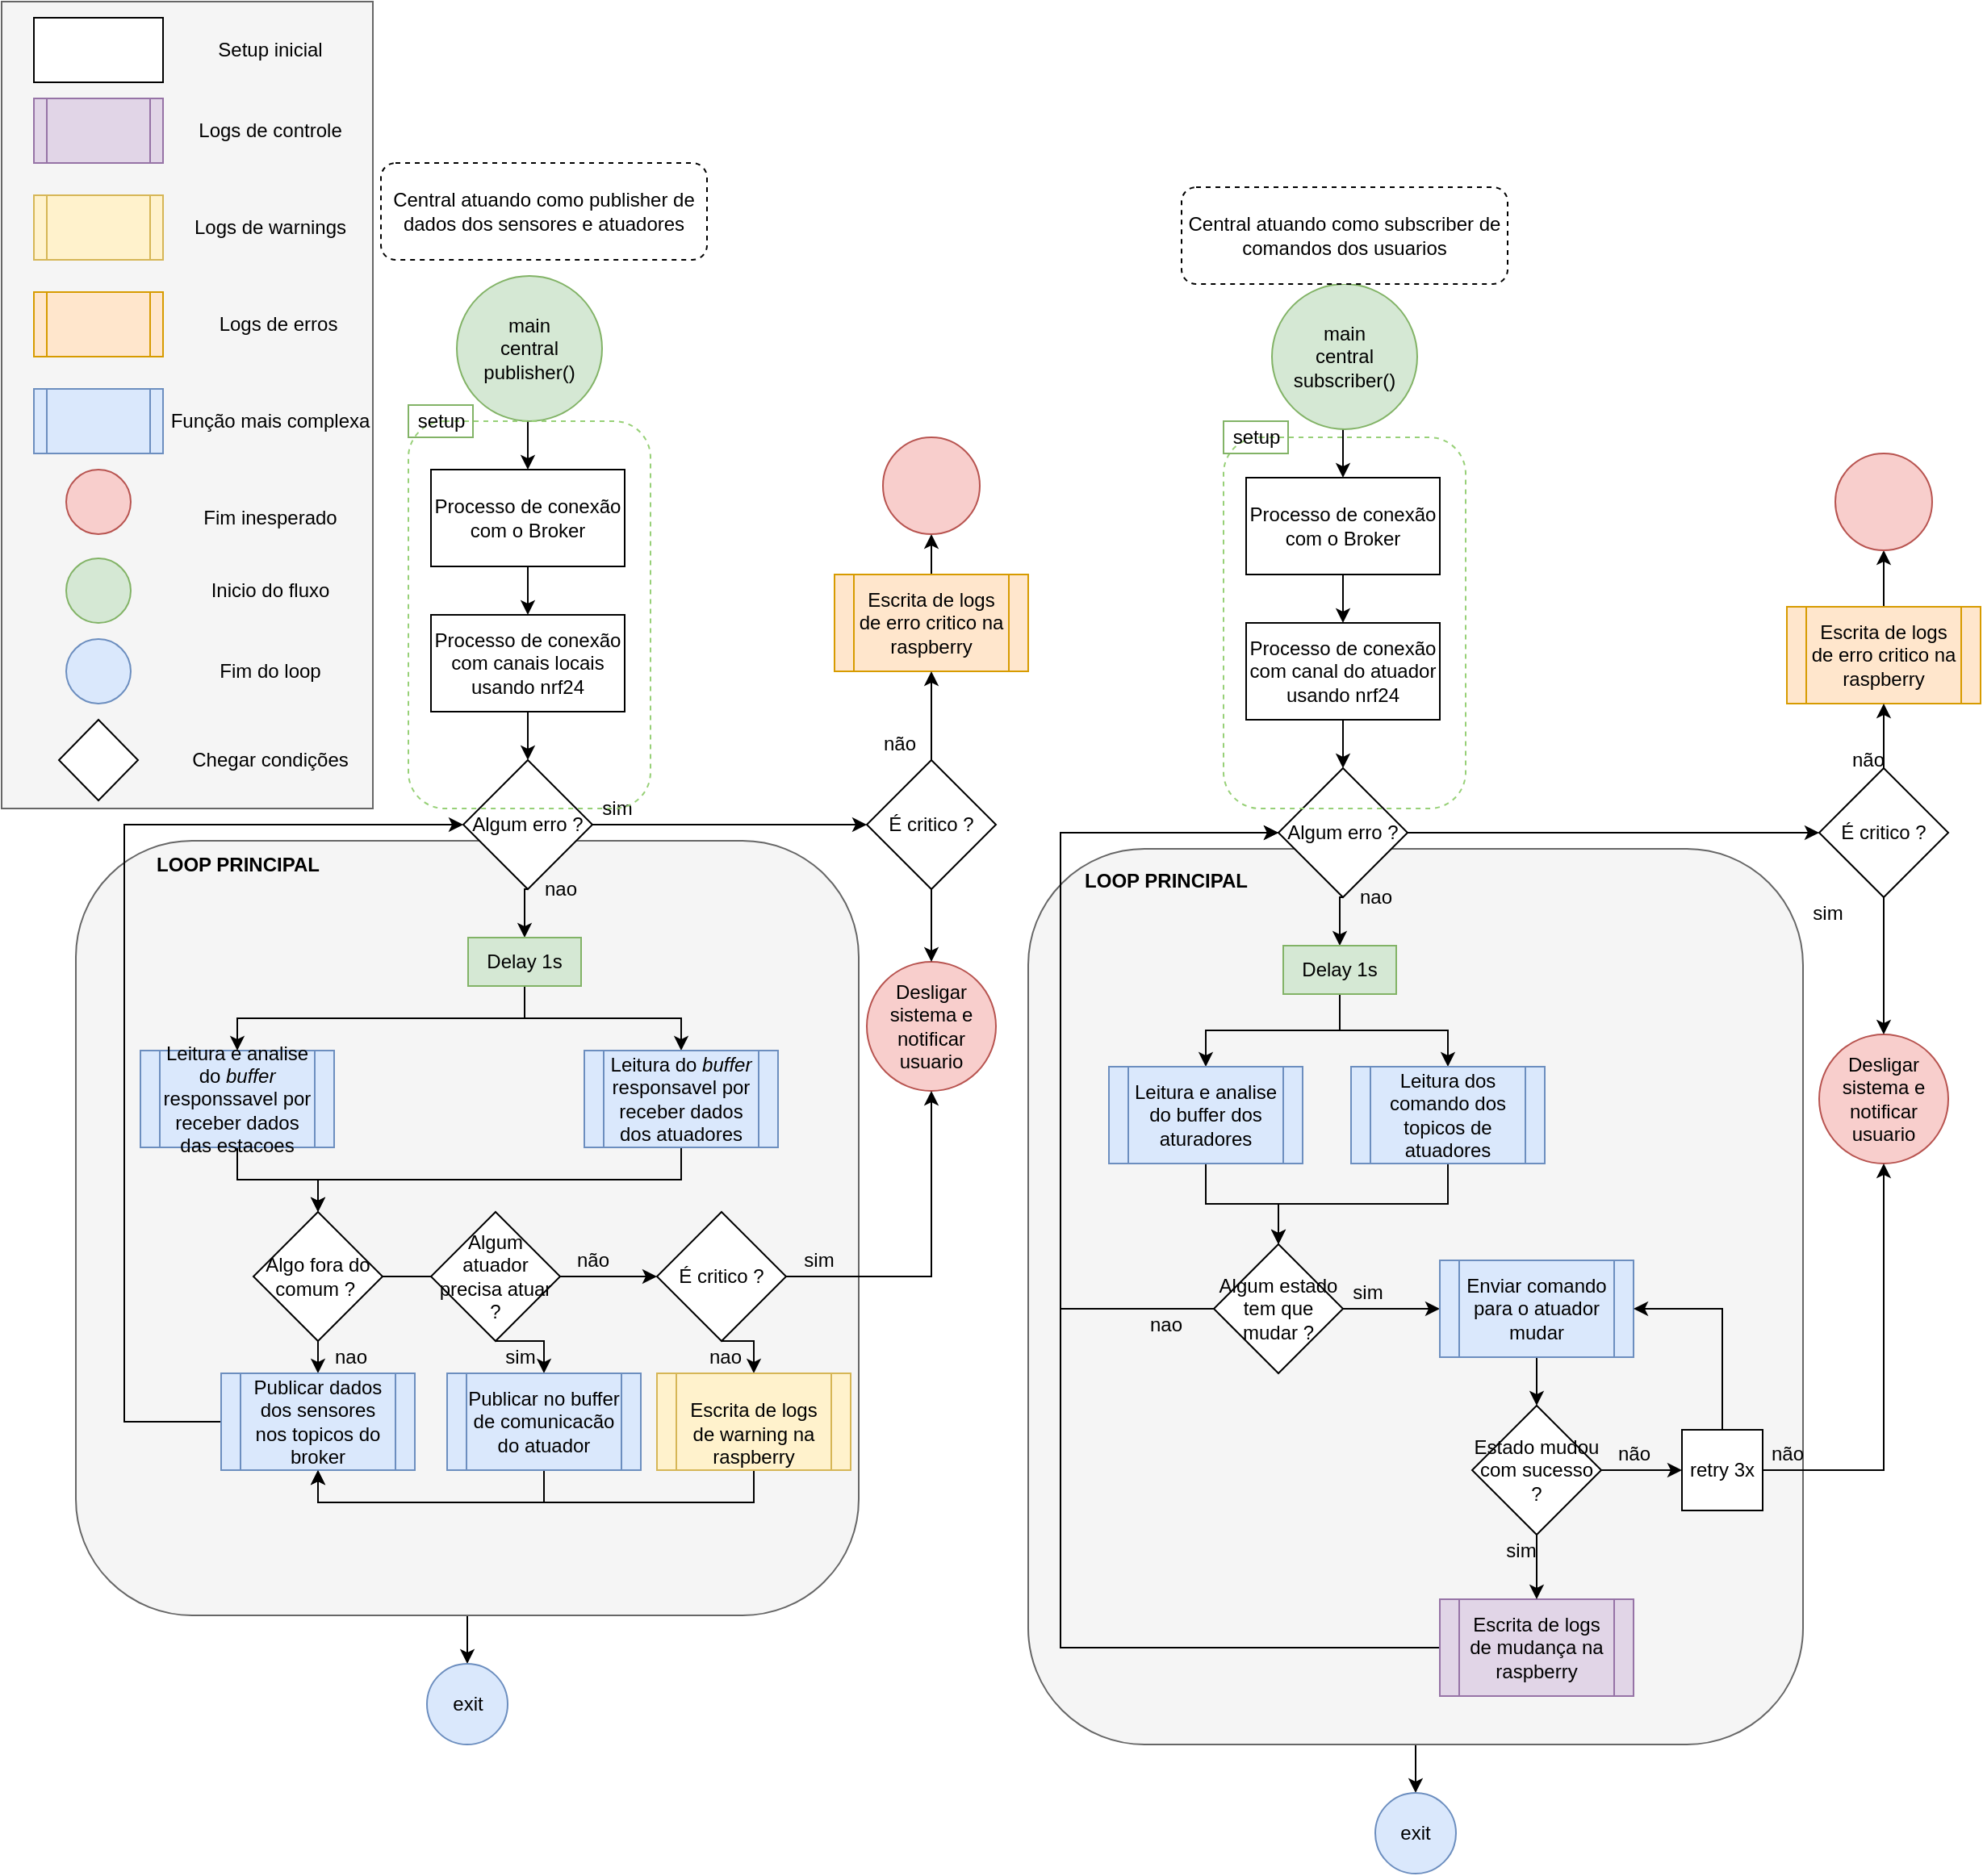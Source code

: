 <mxfile version="14.6.7" type="google"><diagram id="C5RBs43oDa-KdzZeNtuy" name="Page-1"><mxGraphModel dx="2657" dy="1875" grid="1" gridSize="10" guides="1" tooltips="1" connect="1" arrows="1" fold="1" page="1" pageScale="1" pageWidth="827" pageHeight="1169" math="0" shadow="0"><root><mxCell id="WIyWlLk6GJQsqaUBKTNV-0"/><mxCell id="WIyWlLk6GJQsqaUBKTNV-1" parent="WIyWlLk6GJQsqaUBKTNV-0"/><mxCell id="za8T51uHPFL1k2K9IzFw-120" style="edgeStyle=orthogonalEdgeStyle;rounded=0;orthogonalLoop=1;jettySize=auto;html=1;exitX=0.5;exitY=1;exitDx=0;exitDy=0;" parent="WIyWlLk6GJQsqaUBKTNV-1" source="za8T51uHPFL1k2K9IzFw-12" target="za8T51uHPFL1k2K9IzFw-119" edge="1"><mxGeometry relative="1" as="geometry"/></mxCell><mxCell id="za8T51uHPFL1k2K9IzFw-12" value="" style="rounded=1;whiteSpace=wrap;html=1;fillColor=#f5f5f5;strokeColor=#666666;fontColor=#333333;" parent="WIyWlLk6GJQsqaUBKTNV-1" vertex="1"><mxGeometry x="-40" y="470" width="485" height="480" as="geometry"/></mxCell><mxCell id="za8T51uHPFL1k2K9IzFw-2" style="edgeStyle=orthogonalEdgeStyle;rounded=0;orthogonalLoop=1;jettySize=auto;html=1;exitX=0.5;exitY=1;exitDx=0;exitDy=0;entryX=0.5;entryY=0;entryDx=0;entryDy=0;" parent="WIyWlLk6GJQsqaUBKTNV-1" source="za8T51uHPFL1k2K9IzFw-0" target="za8T51uHPFL1k2K9IzFw-1" edge="1"><mxGeometry relative="1" as="geometry"/></mxCell><mxCell id="za8T51uHPFL1k2K9IzFw-0" value="main&lt;br&gt;central&lt;br&gt;publisher()" style="ellipse;whiteSpace=wrap;html=1;aspect=fixed;fillColor=#d5e8d4;strokeColor=#82b366;" parent="WIyWlLk6GJQsqaUBKTNV-1" vertex="1"><mxGeometry x="196" y="120" width="90" height="90" as="geometry"/></mxCell><mxCell id="za8T51uHPFL1k2K9IzFw-4" style="edgeStyle=orthogonalEdgeStyle;rounded=0;orthogonalLoop=1;jettySize=auto;html=1;exitX=0.5;exitY=1;exitDx=0;exitDy=0;entryX=0.5;entryY=0;entryDx=0;entryDy=0;" parent="WIyWlLk6GJQsqaUBKTNV-1" source="za8T51uHPFL1k2K9IzFw-1" target="za8T51uHPFL1k2K9IzFw-3" edge="1"><mxGeometry relative="1" as="geometry"/></mxCell><mxCell id="za8T51uHPFL1k2K9IzFw-1" value="Processo de conexão com o Broker" style="rounded=0;whiteSpace=wrap;html=1;" parent="WIyWlLk6GJQsqaUBKTNV-1" vertex="1"><mxGeometry x="180" y="240" width="120" height="60" as="geometry"/></mxCell><mxCell id="za8T51uHPFL1k2K9IzFw-6" style="edgeStyle=orthogonalEdgeStyle;rounded=0;orthogonalLoop=1;jettySize=auto;html=1;" parent="WIyWlLk6GJQsqaUBKTNV-1" source="za8T51uHPFL1k2K9IzFw-3" target="za8T51uHPFL1k2K9IzFw-5" edge="1"><mxGeometry relative="1" as="geometry"/></mxCell><mxCell id="za8T51uHPFL1k2K9IzFw-3" value="Processo de conexão com canais locais usando nrf24" style="rounded=0;whiteSpace=wrap;html=1;" parent="WIyWlLk6GJQsqaUBKTNV-1" vertex="1"><mxGeometry x="180" y="330" width="120" height="60" as="geometry"/></mxCell><mxCell id="za8T51uHPFL1k2K9IzFw-18" style="edgeStyle=orthogonalEdgeStyle;rounded=0;orthogonalLoop=1;jettySize=auto;html=1;exitX=0.5;exitY=1;exitDx=0;exitDy=0;entryX=0.5;entryY=0;entryDx=0;entryDy=0;" parent="WIyWlLk6GJQsqaUBKTNV-1" source="za8T51uHPFL1k2K9IzFw-5" target="za8T51uHPFL1k2K9IzFw-16" edge="1"><mxGeometry relative="1" as="geometry"/></mxCell><mxCell id="za8T51uHPFL1k2K9IzFw-87" style="edgeStyle=orthogonalEdgeStyle;rounded=0;orthogonalLoop=1;jettySize=auto;html=1;exitX=1;exitY=0.5;exitDx=0;exitDy=0;entryX=0;entryY=0.5;entryDx=0;entryDy=0;" parent="WIyWlLk6GJQsqaUBKTNV-1" source="za8T51uHPFL1k2K9IzFw-5" target="za8T51uHPFL1k2K9IzFw-85" edge="1"><mxGeometry relative="1" as="geometry"/></mxCell><mxCell id="za8T51uHPFL1k2K9IzFw-5" value="Algum erro ?" style="rhombus;whiteSpace=wrap;html=1;" parent="WIyWlLk6GJQsqaUBKTNV-1" vertex="1"><mxGeometry x="200" y="420" width="80" height="80" as="geometry"/></mxCell><mxCell id="l47AngkRKj8UQlW_K8pW-7" style="edgeStyle=orthogonalEdgeStyle;rounded=0;orthogonalLoop=1;jettySize=auto;html=1;exitX=0.5;exitY=0;exitDx=0;exitDy=0;entryX=0.5;entryY=1;entryDx=0;entryDy=0;" edge="1" parent="WIyWlLk6GJQsqaUBKTNV-1" source="za8T51uHPFL1k2K9IzFw-9" target="za8T51uHPFL1k2K9IzFw-191"><mxGeometry relative="1" as="geometry"/></mxCell><mxCell id="za8T51uHPFL1k2K9IzFw-9" value="Escrita de logs de erro critico na raspberry" style="shape=process;whiteSpace=wrap;html=1;backgroundOutline=1;fillColor=#ffe6cc;strokeColor=#d79b00;" parent="WIyWlLk6GJQsqaUBKTNV-1" vertex="1"><mxGeometry x="430" y="305" width="120" height="60" as="geometry"/></mxCell><mxCell id="za8T51uHPFL1k2K9IzFw-11" value="sim" style="text;html=1;align=center;verticalAlign=middle;resizable=0;points=[];autosize=1;strokeColor=none;" parent="WIyWlLk6GJQsqaUBKTNV-1" vertex="1"><mxGeometry x="280" y="440" width="30" height="20" as="geometry"/></mxCell><mxCell id="za8T51uHPFL1k2K9IzFw-13" value="&lt;b&gt;LOOP PRINCIPAL&lt;/b&gt;" style="text;html=1;align=center;verticalAlign=middle;resizable=0;points=[];autosize=1;strokeColor=none;" parent="WIyWlLk6GJQsqaUBKTNV-1" vertex="1"><mxGeometry y="475" width="120" height="20" as="geometry"/></mxCell><mxCell id="za8T51uHPFL1k2K9IzFw-21" style="edgeStyle=orthogonalEdgeStyle;rounded=0;orthogonalLoop=1;jettySize=auto;html=1;exitX=0.5;exitY=1;exitDx=0;exitDy=0;entryX=0.5;entryY=0;entryDx=0;entryDy=0;" parent="WIyWlLk6GJQsqaUBKTNV-1" source="za8T51uHPFL1k2K9IzFw-16" target="za8T51uHPFL1k2K9IzFw-20" edge="1"><mxGeometry relative="1" as="geometry"/></mxCell><mxCell id="za8T51uHPFL1k2K9IzFw-23" style="edgeStyle=orthogonalEdgeStyle;rounded=0;orthogonalLoop=1;jettySize=auto;html=1;exitX=0.5;exitY=1;exitDx=0;exitDy=0;entryX=0.5;entryY=0;entryDx=0;entryDy=0;" parent="WIyWlLk6GJQsqaUBKTNV-1" source="za8T51uHPFL1k2K9IzFw-16" target="za8T51uHPFL1k2K9IzFw-22" edge="1"><mxGeometry relative="1" as="geometry"/></mxCell><mxCell id="za8T51uHPFL1k2K9IzFw-16" value="Delay 1s" style="rounded=0;whiteSpace=wrap;html=1;fillColor=#d5e8d4;strokeColor=#82b366;" parent="WIyWlLk6GJQsqaUBKTNV-1" vertex="1"><mxGeometry x="203" y="530" width="70" height="30" as="geometry"/></mxCell><mxCell id="za8T51uHPFL1k2K9IzFw-19" value="nao" style="text;html=1;align=center;verticalAlign=middle;resizable=0;points=[];autosize=1;strokeColor=none;" parent="WIyWlLk6GJQsqaUBKTNV-1" vertex="1"><mxGeometry x="240" y="490" width="40" height="20" as="geometry"/></mxCell><mxCell id="za8T51uHPFL1k2K9IzFw-26" style="edgeStyle=orthogonalEdgeStyle;rounded=0;orthogonalLoop=1;jettySize=auto;html=1;exitX=0.5;exitY=1;exitDx=0;exitDy=0;entryX=0.5;entryY=0;entryDx=0;entryDy=0;" parent="WIyWlLk6GJQsqaUBKTNV-1" source="za8T51uHPFL1k2K9IzFw-20" target="za8T51uHPFL1k2K9IzFw-24" edge="1"><mxGeometry relative="1" as="geometry"/></mxCell><mxCell id="za8T51uHPFL1k2K9IzFw-20" value="Leitura e analise do &lt;i&gt;buffer &lt;/i&gt;responssavel por receber dados das estacoes" style="shape=process;whiteSpace=wrap;html=1;backgroundOutline=1;fillColor=#dae8fc;strokeColor=#6c8ebf;" parent="WIyWlLk6GJQsqaUBKTNV-1" vertex="1"><mxGeometry y="600" width="120" height="60" as="geometry"/></mxCell><mxCell id="za8T51uHPFL1k2K9IzFw-27" style="edgeStyle=orthogonalEdgeStyle;rounded=0;orthogonalLoop=1;jettySize=auto;html=1;exitX=0.5;exitY=1;exitDx=0;exitDy=0;entryX=0.5;entryY=0;entryDx=0;entryDy=0;" parent="WIyWlLk6GJQsqaUBKTNV-1" source="za8T51uHPFL1k2K9IzFw-22" target="za8T51uHPFL1k2K9IzFw-24" edge="1"><mxGeometry relative="1" as="geometry"/></mxCell><mxCell id="za8T51uHPFL1k2K9IzFw-22" value="Leitura do &lt;i&gt;buffer &lt;/i&gt;responsavel por receber dados dos atuadores" style="shape=process;whiteSpace=wrap;html=1;backgroundOutline=1;fillColor=#dae8fc;strokeColor=#6c8ebf;" parent="WIyWlLk6GJQsqaUBKTNV-1" vertex="1"><mxGeometry x="275" y="600" width="120" height="60" as="geometry"/></mxCell><mxCell id="za8T51uHPFL1k2K9IzFw-30" style="edgeStyle=orthogonalEdgeStyle;rounded=0;orthogonalLoop=1;jettySize=auto;html=1;exitX=1;exitY=0.5;exitDx=0;exitDy=0;entryX=0;entryY=0.5;entryDx=0;entryDy=0;startArrow=none;" parent="WIyWlLk6GJQsqaUBKTNV-1" source="za8T51uHPFL1k2K9IzFw-181" target="za8T51uHPFL1k2K9IzFw-29" edge="1"><mxGeometry relative="1" as="geometry"/></mxCell><mxCell id="za8T51uHPFL1k2K9IzFw-38" style="edgeStyle=orthogonalEdgeStyle;rounded=0;orthogonalLoop=1;jettySize=auto;html=1;exitX=0.5;exitY=1;exitDx=0;exitDy=0;entryX=0.5;entryY=0;entryDx=0;entryDy=0;" parent="WIyWlLk6GJQsqaUBKTNV-1" source="za8T51uHPFL1k2K9IzFw-24" target="za8T51uHPFL1k2K9IzFw-37" edge="1"><mxGeometry relative="1" as="geometry"/></mxCell><mxCell id="za8T51uHPFL1k2K9IzFw-24" value="Algo fora do comum ?&amp;nbsp;" style="rhombus;whiteSpace=wrap;html=1;" parent="WIyWlLk6GJQsqaUBKTNV-1" vertex="1"><mxGeometry x="70" y="700" width="80" height="80" as="geometry"/></mxCell><mxCell id="za8T51uHPFL1k2K9IzFw-28" value="Desligar sistema e notificar usuario" style="ellipse;whiteSpace=wrap;html=1;aspect=fixed;fillColor=#f8cecc;strokeColor=#b85450;" parent="WIyWlLk6GJQsqaUBKTNV-1" vertex="1"><mxGeometry x="450" y="545" width="80" height="80" as="geometry"/></mxCell><mxCell id="za8T51uHPFL1k2K9IzFw-31" style="edgeStyle=orthogonalEdgeStyle;rounded=0;orthogonalLoop=1;jettySize=auto;html=1;exitX=1;exitY=0.5;exitDx=0;exitDy=0;entryX=0.5;entryY=1;entryDx=0;entryDy=0;" parent="WIyWlLk6GJQsqaUBKTNV-1" source="za8T51uHPFL1k2K9IzFw-29" target="za8T51uHPFL1k2K9IzFw-28" edge="1"><mxGeometry relative="1" as="geometry"/></mxCell><mxCell id="za8T51uHPFL1k2K9IzFw-35" style="edgeStyle=orthogonalEdgeStyle;rounded=0;orthogonalLoop=1;jettySize=auto;html=1;exitX=0.5;exitY=1;exitDx=0;exitDy=0;entryX=0.5;entryY=0;entryDx=0;entryDy=0;" parent="WIyWlLk6GJQsqaUBKTNV-1" source="za8T51uHPFL1k2K9IzFw-29" target="za8T51uHPFL1k2K9IzFw-34" edge="1"><mxGeometry relative="1" as="geometry"/></mxCell><mxCell id="za8T51uHPFL1k2K9IzFw-29" value="É critico ?" style="rhombus;whiteSpace=wrap;html=1;" parent="WIyWlLk6GJQsqaUBKTNV-1" vertex="1"><mxGeometry x="320" y="700" width="80" height="80" as="geometry"/></mxCell><mxCell id="za8T51uHPFL1k2K9IzFw-32" value="não" style="text;html=1;align=center;verticalAlign=middle;resizable=0;points=[];autosize=1;strokeColor=none;" parent="WIyWlLk6GJQsqaUBKTNV-1" vertex="1"><mxGeometry x="260" y="720" width="40" height="20" as="geometry"/></mxCell><mxCell id="za8T51uHPFL1k2K9IzFw-33" value="sim" style="text;html=1;align=center;verticalAlign=middle;resizable=0;points=[];autosize=1;strokeColor=none;" parent="WIyWlLk6GJQsqaUBKTNV-1" vertex="1"><mxGeometry x="405" y="720" width="30" height="20" as="geometry"/></mxCell><mxCell id="za8T51uHPFL1k2K9IzFw-189" style="edgeStyle=orthogonalEdgeStyle;rounded=0;orthogonalLoop=1;jettySize=auto;html=1;exitX=0.5;exitY=1;exitDx=0;exitDy=0;entryX=0.5;entryY=1;entryDx=0;entryDy=0;" parent="WIyWlLk6GJQsqaUBKTNV-1" source="za8T51uHPFL1k2K9IzFw-34" target="za8T51uHPFL1k2K9IzFw-37" edge="1"><mxGeometry relative="1" as="geometry"/></mxCell><mxCell id="za8T51uHPFL1k2K9IzFw-34" value="&lt;br&gt;Escrita de logs de warning na raspberry" style="shape=process;whiteSpace=wrap;html=1;backgroundOutline=1;fillColor=#fff2cc;strokeColor=#d6b656;" parent="WIyWlLk6GJQsqaUBKTNV-1" vertex="1"><mxGeometry x="320" y="800" width="120" height="60" as="geometry"/></mxCell><mxCell id="za8T51uHPFL1k2K9IzFw-36" value="nao" style="text;html=1;align=center;verticalAlign=middle;resizable=0;points=[];autosize=1;strokeColor=none;" parent="WIyWlLk6GJQsqaUBKTNV-1" vertex="1"><mxGeometry x="342" y="780" width="40" height="20" as="geometry"/></mxCell><mxCell id="za8T51uHPFL1k2K9IzFw-43" style="edgeStyle=orthogonalEdgeStyle;rounded=0;orthogonalLoop=1;jettySize=auto;html=1;exitX=0;exitY=0.5;exitDx=0;exitDy=0;entryX=0;entryY=0.5;entryDx=0;entryDy=0;" parent="WIyWlLk6GJQsqaUBKTNV-1" source="za8T51uHPFL1k2K9IzFw-37" target="za8T51uHPFL1k2K9IzFw-5" edge="1"><mxGeometry relative="1" as="geometry"><Array as="points"><mxPoint x="-10" y="830"/><mxPoint x="-10" y="460"/></Array></mxGeometry></mxCell><mxCell id="za8T51uHPFL1k2K9IzFw-37" value="Publicar dados dos sensores nos topicos do broker" style="shape=process;whiteSpace=wrap;html=1;backgroundOutline=1;fillColor=#dae8fc;strokeColor=#6c8ebf;" parent="WIyWlLk6GJQsqaUBKTNV-1" vertex="1"><mxGeometry x="50" y="800" width="120" height="60" as="geometry"/></mxCell><mxCell id="za8T51uHPFL1k2K9IzFw-41" value="nao" style="text;html=1;align=center;verticalAlign=middle;resizable=0;points=[];autosize=1;strokeColor=none;" parent="WIyWlLk6GJQsqaUBKTNV-1" vertex="1"><mxGeometry x="110" y="780" width="40" height="20" as="geometry"/></mxCell><mxCell id="za8T51uHPFL1k2K9IzFw-45" value="Central atuando como publisher de dados dos sensores e atuadores" style="rounded=1;whiteSpace=wrap;html=1;dashed=1;" parent="WIyWlLk6GJQsqaUBKTNV-1" vertex="1"><mxGeometry x="149" y="50" width="202" height="60" as="geometry"/></mxCell><mxCell id="za8T51uHPFL1k2K9IzFw-118" style="edgeStyle=orthogonalEdgeStyle;rounded=0;orthogonalLoop=1;jettySize=auto;html=1;exitX=0.5;exitY=1;exitDx=0;exitDy=0;entryX=0.5;entryY=0;entryDx=0;entryDy=0;" parent="WIyWlLk6GJQsqaUBKTNV-1" source="za8T51uHPFL1k2K9IzFw-46" target="za8T51uHPFL1k2K9IzFw-117" edge="1"><mxGeometry relative="1" as="geometry"/></mxCell><mxCell id="za8T51uHPFL1k2K9IzFw-46" value="" style="rounded=1;whiteSpace=wrap;html=1;fillColor=#f5f5f5;strokeColor=#666666;fontColor=#333333;" parent="WIyWlLk6GJQsqaUBKTNV-1" vertex="1"><mxGeometry x="550" y="475" width="480" height="555" as="geometry"/></mxCell><mxCell id="za8T51uHPFL1k2K9IzFw-47" style="edgeStyle=orthogonalEdgeStyle;rounded=0;orthogonalLoop=1;jettySize=auto;html=1;exitX=0.5;exitY=1;exitDx=0;exitDy=0;entryX=0.5;entryY=0;entryDx=0;entryDy=0;" parent="WIyWlLk6GJQsqaUBKTNV-1" source="za8T51uHPFL1k2K9IzFw-48" target="za8T51uHPFL1k2K9IzFw-50" edge="1"><mxGeometry relative="1" as="geometry"/></mxCell><mxCell id="za8T51uHPFL1k2K9IzFw-48" value="main&lt;br&gt;central&lt;br&gt;subscriber()" style="ellipse;whiteSpace=wrap;html=1;aspect=fixed;fillColor=#d5e8d4;strokeColor=#82b366;" parent="WIyWlLk6GJQsqaUBKTNV-1" vertex="1"><mxGeometry x="701" y="125" width="90" height="90" as="geometry"/></mxCell><mxCell id="za8T51uHPFL1k2K9IzFw-49" style="edgeStyle=orthogonalEdgeStyle;rounded=0;orthogonalLoop=1;jettySize=auto;html=1;exitX=0.5;exitY=1;exitDx=0;exitDy=0;entryX=0.5;entryY=0;entryDx=0;entryDy=0;" parent="WIyWlLk6GJQsqaUBKTNV-1" source="za8T51uHPFL1k2K9IzFw-50" target="za8T51uHPFL1k2K9IzFw-52" edge="1"><mxGeometry relative="1" as="geometry"/></mxCell><mxCell id="za8T51uHPFL1k2K9IzFw-50" value="Processo de conexão com o Broker" style="rounded=0;whiteSpace=wrap;html=1;" parent="WIyWlLk6GJQsqaUBKTNV-1" vertex="1"><mxGeometry x="685" y="245" width="120" height="60" as="geometry"/></mxCell><mxCell id="za8T51uHPFL1k2K9IzFw-51" style="edgeStyle=orthogonalEdgeStyle;rounded=0;orthogonalLoop=1;jettySize=auto;html=1;" parent="WIyWlLk6GJQsqaUBKTNV-1" source="za8T51uHPFL1k2K9IzFw-52" target="za8T51uHPFL1k2K9IzFw-55" edge="1"><mxGeometry relative="1" as="geometry"/></mxCell><mxCell id="za8T51uHPFL1k2K9IzFw-52" value="Processo de conexão com canal do atuador usando nrf24" style="rounded=0;whiteSpace=wrap;html=1;" parent="WIyWlLk6GJQsqaUBKTNV-1" vertex="1"><mxGeometry x="685" y="335" width="120" height="60" as="geometry"/></mxCell><mxCell id="za8T51uHPFL1k2K9IzFw-54" style="edgeStyle=orthogonalEdgeStyle;rounded=0;orthogonalLoop=1;jettySize=auto;html=1;exitX=0.5;exitY=1;exitDx=0;exitDy=0;entryX=0.5;entryY=0;entryDx=0;entryDy=0;" parent="WIyWlLk6GJQsqaUBKTNV-1" source="za8T51uHPFL1k2K9IzFw-55" target="za8T51uHPFL1k2K9IzFw-61" edge="1"><mxGeometry relative="1" as="geometry"/></mxCell><mxCell id="za8T51uHPFL1k2K9IzFw-110" style="edgeStyle=orthogonalEdgeStyle;rounded=0;orthogonalLoop=1;jettySize=auto;html=1;exitX=1;exitY=0.5;exitDx=0;exitDy=0;entryX=0;entryY=0.5;entryDx=0;entryDy=0;" parent="WIyWlLk6GJQsqaUBKTNV-1" source="za8T51uHPFL1k2K9IzFw-55" target="za8T51uHPFL1k2K9IzFw-108" edge="1"><mxGeometry relative="1" as="geometry"/></mxCell><mxCell id="za8T51uHPFL1k2K9IzFw-55" value="Algum erro ?" style="rhombus;whiteSpace=wrap;html=1;" parent="WIyWlLk6GJQsqaUBKTNV-1" vertex="1"><mxGeometry x="705" y="425" width="80" height="80" as="geometry"/></mxCell><mxCell id="l47AngkRKj8UQlW_K8pW-8" style="edgeStyle=orthogonalEdgeStyle;rounded=0;orthogonalLoop=1;jettySize=auto;html=1;exitX=0.5;exitY=0;exitDx=0;exitDy=0;entryX=0.5;entryY=1;entryDx=0;entryDy=0;" edge="1" parent="WIyWlLk6GJQsqaUBKTNV-1" source="za8T51uHPFL1k2K9IzFw-56" target="za8T51uHPFL1k2K9IzFw-193"><mxGeometry relative="1" as="geometry"/></mxCell><mxCell id="za8T51uHPFL1k2K9IzFw-56" value="Escrita de logs de erro critico na raspberry" style="shape=process;whiteSpace=wrap;html=1;backgroundOutline=1;fillColor=#ffe6cc;strokeColor=#d79b00;" parent="WIyWlLk6GJQsqaUBKTNV-1" vertex="1"><mxGeometry x="1020" y="325" width="120" height="60" as="geometry"/></mxCell><mxCell id="za8T51uHPFL1k2K9IzFw-57" value="sim" style="text;html=1;align=center;verticalAlign=middle;resizable=0;points=[];autosize=1;strokeColor=none;" parent="WIyWlLk6GJQsqaUBKTNV-1" vertex="1"><mxGeometry x="1030" y="505" width="30" height="20" as="geometry"/></mxCell><mxCell id="za8T51uHPFL1k2K9IzFw-58" value="&lt;b&gt;LOOP PRINCIPAL&lt;/b&gt;" style="text;html=1;align=center;verticalAlign=middle;resizable=0;points=[];autosize=1;strokeColor=none;" parent="WIyWlLk6GJQsqaUBKTNV-1" vertex="1"><mxGeometry x="575" y="485" width="120" height="20" as="geometry"/></mxCell><mxCell id="za8T51uHPFL1k2K9IzFw-59" style="edgeStyle=orthogonalEdgeStyle;rounded=0;orthogonalLoop=1;jettySize=auto;html=1;exitX=0.5;exitY=1;exitDx=0;exitDy=0;entryX=0.5;entryY=0;entryDx=0;entryDy=0;" parent="WIyWlLk6GJQsqaUBKTNV-1" source="za8T51uHPFL1k2K9IzFw-61" target="za8T51uHPFL1k2K9IzFw-64" edge="1"><mxGeometry relative="1" as="geometry"/></mxCell><mxCell id="za8T51uHPFL1k2K9IzFw-92" style="edgeStyle=orthogonalEdgeStyle;rounded=0;orthogonalLoop=1;jettySize=auto;html=1;exitX=0.5;exitY=1;exitDx=0;exitDy=0;entryX=0.5;entryY=0;entryDx=0;entryDy=0;" parent="WIyWlLk6GJQsqaUBKTNV-1" source="za8T51uHPFL1k2K9IzFw-61" target="za8T51uHPFL1k2K9IzFw-83" edge="1"><mxGeometry relative="1" as="geometry"/></mxCell><mxCell id="za8T51uHPFL1k2K9IzFw-61" value="Delay 1s" style="rounded=0;whiteSpace=wrap;html=1;fillColor=#d5e8d4;strokeColor=#82b366;" parent="WIyWlLk6GJQsqaUBKTNV-1" vertex="1"><mxGeometry x="708" y="535" width="70" height="30" as="geometry"/></mxCell><mxCell id="za8T51uHPFL1k2K9IzFw-62" value="nao" style="text;html=1;align=center;verticalAlign=middle;resizable=0;points=[];autosize=1;strokeColor=none;" parent="WIyWlLk6GJQsqaUBKTNV-1" vertex="1"><mxGeometry x="745" y="495" width="40" height="20" as="geometry"/></mxCell><mxCell id="za8T51uHPFL1k2K9IzFw-63" style="edgeStyle=orthogonalEdgeStyle;rounded=0;orthogonalLoop=1;jettySize=auto;html=1;exitX=0.5;exitY=1;exitDx=0;exitDy=0;entryX=0.5;entryY=0;entryDx=0;entryDy=0;" parent="WIyWlLk6GJQsqaUBKTNV-1" source="za8T51uHPFL1k2K9IzFw-64" target="za8T51uHPFL1k2K9IzFw-69" edge="1"><mxGeometry relative="1" as="geometry"/></mxCell><mxCell id="za8T51uHPFL1k2K9IzFw-64" value="Leitura dos comando dos topicos de atuadores" style="shape=process;whiteSpace=wrap;html=1;backgroundOutline=1;fillColor=#dae8fc;strokeColor=#6c8ebf;" parent="WIyWlLk6GJQsqaUBKTNV-1" vertex="1"><mxGeometry x="750" y="610" width="120" height="60" as="geometry"/></mxCell><mxCell id="za8T51uHPFL1k2K9IzFw-91" style="edgeStyle=orthogonalEdgeStyle;rounded=0;orthogonalLoop=1;jettySize=auto;html=1;exitX=0;exitY=0.5;exitDx=0;exitDy=0;entryX=0;entryY=0.5;entryDx=0;entryDy=0;" parent="WIyWlLk6GJQsqaUBKTNV-1" source="za8T51uHPFL1k2K9IzFw-69" target="za8T51uHPFL1k2K9IzFw-55" edge="1"><mxGeometry relative="1" as="geometry"><Array as="points"><mxPoint x="570" y="760"/><mxPoint x="570" y="465"/></Array></mxGeometry></mxCell><mxCell id="za8T51uHPFL1k2K9IzFw-94" style="edgeStyle=orthogonalEdgeStyle;rounded=0;orthogonalLoop=1;jettySize=auto;html=1;exitX=1;exitY=0.5;exitDx=0;exitDy=0;entryX=0;entryY=0.5;entryDx=0;entryDy=0;" parent="WIyWlLk6GJQsqaUBKTNV-1" source="za8T51uHPFL1k2K9IzFw-69" target="za8T51uHPFL1k2K9IzFw-93" edge="1"><mxGeometry relative="1" as="geometry"/></mxCell><mxCell id="za8T51uHPFL1k2K9IzFw-69" value="Algum estado tem que mudar ?" style="rhombus;whiteSpace=wrap;html=1;" parent="WIyWlLk6GJQsqaUBKTNV-1" vertex="1"><mxGeometry x="665" y="720" width="80" height="80" as="geometry"/></mxCell><mxCell id="za8T51uHPFL1k2K9IzFw-70" value="Desligar sistema e notificar usuario" style="ellipse;whiteSpace=wrap;html=1;aspect=fixed;fillColor=#f8cecc;strokeColor=#b85450;" parent="WIyWlLk6GJQsqaUBKTNV-1" vertex="1"><mxGeometry x="1040" y="590" width="80" height="80" as="geometry"/></mxCell><mxCell id="za8T51uHPFL1k2K9IzFw-74" value="sim" style="text;html=1;align=center;verticalAlign=middle;resizable=0;points=[];autosize=1;strokeColor=none;" parent="WIyWlLk6GJQsqaUBKTNV-1" vertex="1"><mxGeometry x="745" y="740" width="30" height="20" as="geometry"/></mxCell><mxCell id="za8T51uHPFL1k2K9IzFw-99" style="edgeStyle=orthogonalEdgeStyle;rounded=0;orthogonalLoop=1;jettySize=auto;html=1;exitX=0;exitY=0.5;exitDx=0;exitDy=0;entryX=0;entryY=0.5;entryDx=0;entryDy=0;" parent="WIyWlLk6GJQsqaUBKTNV-1" source="za8T51uHPFL1k2K9IzFw-77" target="za8T51uHPFL1k2K9IzFw-55" edge="1"><mxGeometry relative="1" as="geometry"><Array as="points"><mxPoint x="570" y="970"/><mxPoint x="570" y="465"/></Array></mxGeometry></mxCell><mxCell id="za8T51uHPFL1k2K9IzFw-77" value="Escrita de logs de mudança na raspberry" style="shape=process;whiteSpace=wrap;html=1;backgroundOutline=1;fillColor=#e1d5e7;strokeColor=#9673a6;" parent="WIyWlLk6GJQsqaUBKTNV-1" vertex="1"><mxGeometry x="805" y="940" width="120" height="60" as="geometry"/></mxCell><mxCell id="za8T51uHPFL1k2K9IzFw-81" value="nao" style="text;html=1;align=center;verticalAlign=middle;resizable=0;points=[];autosize=1;strokeColor=none;" parent="WIyWlLk6GJQsqaUBKTNV-1" vertex="1"><mxGeometry x="615" y="760" width="40" height="20" as="geometry"/></mxCell><mxCell id="za8T51uHPFL1k2K9IzFw-82" value="Central atuando como subscriber de comandos dos usuarios" style="rounded=1;whiteSpace=wrap;html=1;dashed=1;" parent="WIyWlLk6GJQsqaUBKTNV-1" vertex="1"><mxGeometry x="645" y="65" width="202" height="60" as="geometry"/></mxCell><mxCell id="za8T51uHPFL1k2K9IzFw-84" style="edgeStyle=orthogonalEdgeStyle;rounded=0;orthogonalLoop=1;jettySize=auto;html=1;exitX=0.5;exitY=1;exitDx=0;exitDy=0;entryX=0.5;entryY=0;entryDx=0;entryDy=0;" parent="WIyWlLk6GJQsqaUBKTNV-1" source="za8T51uHPFL1k2K9IzFw-83" target="za8T51uHPFL1k2K9IzFw-69" edge="1"><mxGeometry relative="1" as="geometry"/></mxCell><mxCell id="za8T51uHPFL1k2K9IzFw-83" value="&lt;span&gt;Leitura e analise do buffer dos aturadores&lt;/span&gt;" style="shape=process;whiteSpace=wrap;html=1;backgroundOutline=1;fillColor=#dae8fc;strokeColor=#6c8ebf;" parent="WIyWlLk6GJQsqaUBKTNV-1" vertex="1"><mxGeometry x="600" y="610" width="120" height="60" as="geometry"/></mxCell><mxCell id="za8T51uHPFL1k2K9IzFw-88" style="edgeStyle=orthogonalEdgeStyle;rounded=0;orthogonalLoop=1;jettySize=auto;html=1;exitX=0.5;exitY=1;exitDx=0;exitDy=0;entryX=0.5;entryY=0;entryDx=0;entryDy=0;" parent="WIyWlLk6GJQsqaUBKTNV-1" source="za8T51uHPFL1k2K9IzFw-85" target="za8T51uHPFL1k2K9IzFw-28" edge="1"><mxGeometry relative="1" as="geometry"/></mxCell><mxCell id="za8T51uHPFL1k2K9IzFw-89" style="edgeStyle=orthogonalEdgeStyle;rounded=0;orthogonalLoop=1;jettySize=auto;html=1;exitX=0.5;exitY=0;exitDx=0;exitDy=0;entryX=0.5;entryY=1;entryDx=0;entryDy=0;" parent="WIyWlLk6GJQsqaUBKTNV-1" source="za8T51uHPFL1k2K9IzFw-85" target="za8T51uHPFL1k2K9IzFw-9" edge="1"><mxGeometry relative="1" as="geometry"/></mxCell><mxCell id="za8T51uHPFL1k2K9IzFw-85" value="É critico ?" style="rhombus;whiteSpace=wrap;html=1;" parent="WIyWlLk6GJQsqaUBKTNV-1" vertex="1"><mxGeometry x="450" y="420" width="80" height="80" as="geometry"/></mxCell><mxCell id="za8T51uHPFL1k2K9IzFw-90" value="não" style="text;html=1;align=center;verticalAlign=middle;resizable=0;points=[];autosize=1;strokeColor=none;" parent="WIyWlLk6GJQsqaUBKTNV-1" vertex="1"><mxGeometry x="450" y="400" width="40" height="20" as="geometry"/></mxCell><mxCell id="za8T51uHPFL1k2K9IzFw-97" style="edgeStyle=orthogonalEdgeStyle;rounded=0;orthogonalLoop=1;jettySize=auto;html=1;exitX=0.5;exitY=1;exitDx=0;exitDy=0;entryX=0.5;entryY=0;entryDx=0;entryDy=0;" parent="WIyWlLk6GJQsqaUBKTNV-1" source="za8T51uHPFL1k2K9IzFw-93" target="za8T51uHPFL1k2K9IzFw-95" edge="1"><mxGeometry relative="1" as="geometry"/></mxCell><mxCell id="za8T51uHPFL1k2K9IzFw-93" value="&lt;span&gt;Enviar comando para o atuador mudar&lt;/span&gt;" style="shape=process;whiteSpace=wrap;html=1;backgroundOutline=1;fillColor=#dae8fc;strokeColor=#6c8ebf;" parent="WIyWlLk6GJQsqaUBKTNV-1" vertex="1"><mxGeometry x="805" y="730" width="120" height="60" as="geometry"/></mxCell><mxCell id="za8T51uHPFL1k2K9IzFw-96" style="edgeStyle=orthogonalEdgeStyle;rounded=0;orthogonalLoop=1;jettySize=auto;html=1;exitX=0.5;exitY=1;exitDx=0;exitDy=0;entryX=0.5;entryY=0;entryDx=0;entryDy=0;" parent="WIyWlLk6GJQsqaUBKTNV-1" source="za8T51uHPFL1k2K9IzFw-95" target="za8T51uHPFL1k2K9IzFw-77" edge="1"><mxGeometry relative="1" as="geometry"/></mxCell><mxCell id="za8T51uHPFL1k2K9IzFw-101" style="edgeStyle=orthogonalEdgeStyle;rounded=0;orthogonalLoop=1;jettySize=auto;html=1;exitX=1;exitY=0.5;exitDx=0;exitDy=0;entryX=0;entryY=0.5;entryDx=0;entryDy=0;" parent="WIyWlLk6GJQsqaUBKTNV-1" source="za8T51uHPFL1k2K9IzFw-95" target="za8T51uHPFL1k2K9IzFw-100" edge="1"><mxGeometry relative="1" as="geometry"/></mxCell><mxCell id="za8T51uHPFL1k2K9IzFw-95" value="Estado mudou com sucesso ?" style="rhombus;whiteSpace=wrap;html=1;" parent="WIyWlLk6GJQsqaUBKTNV-1" vertex="1"><mxGeometry x="825" y="820" width="80" height="80" as="geometry"/></mxCell><mxCell id="za8T51uHPFL1k2K9IzFw-98" value="sim" style="text;html=1;align=center;verticalAlign=middle;resizable=0;points=[];autosize=1;strokeColor=none;" parent="WIyWlLk6GJQsqaUBKTNV-1" vertex="1"><mxGeometry x="840" y="900" width="30" height="20" as="geometry"/></mxCell><mxCell id="za8T51uHPFL1k2K9IzFw-102" style="edgeStyle=orthogonalEdgeStyle;rounded=0;orthogonalLoop=1;jettySize=auto;html=1;exitX=0.5;exitY=0;exitDx=0;exitDy=0;entryX=1;entryY=0.5;entryDx=0;entryDy=0;" parent="WIyWlLk6GJQsqaUBKTNV-1" source="za8T51uHPFL1k2K9IzFw-100" target="za8T51uHPFL1k2K9IzFw-93" edge="1"><mxGeometry relative="1" as="geometry"/></mxCell><mxCell id="za8T51uHPFL1k2K9IzFw-105" style="edgeStyle=orthogonalEdgeStyle;rounded=0;orthogonalLoop=1;jettySize=auto;html=1;exitX=1;exitY=0.5;exitDx=0;exitDy=0;entryX=0.5;entryY=1;entryDx=0;entryDy=0;" parent="WIyWlLk6GJQsqaUBKTNV-1" source="za8T51uHPFL1k2K9IzFw-100" target="za8T51uHPFL1k2K9IzFw-70" edge="1"><mxGeometry relative="1" as="geometry"/></mxCell><mxCell id="za8T51uHPFL1k2K9IzFw-100" value="retry 3x" style="whiteSpace=wrap;html=1;aspect=fixed;" parent="WIyWlLk6GJQsqaUBKTNV-1" vertex="1"><mxGeometry x="955" y="835" width="50" height="50" as="geometry"/></mxCell><mxCell id="za8T51uHPFL1k2K9IzFw-103" value="não" style="text;html=1;align=center;verticalAlign=middle;resizable=0;points=[];autosize=1;strokeColor=none;" parent="WIyWlLk6GJQsqaUBKTNV-1" vertex="1"><mxGeometry x="905" y="840" width="40" height="20" as="geometry"/></mxCell><mxCell id="za8T51uHPFL1k2K9IzFw-106" value="não" style="text;html=1;align=center;verticalAlign=middle;resizable=0;points=[];autosize=1;strokeColor=none;" parent="WIyWlLk6GJQsqaUBKTNV-1" vertex="1"><mxGeometry x="1000" y="840" width="40" height="20" as="geometry"/></mxCell><mxCell id="za8T51uHPFL1k2K9IzFw-109" style="edgeStyle=orthogonalEdgeStyle;rounded=0;orthogonalLoop=1;jettySize=auto;html=1;exitX=0.5;exitY=1;exitDx=0;exitDy=0;entryX=0.5;entryY=0;entryDx=0;entryDy=0;" parent="WIyWlLk6GJQsqaUBKTNV-1" source="za8T51uHPFL1k2K9IzFw-108" target="za8T51uHPFL1k2K9IzFw-70" edge="1"><mxGeometry relative="1" as="geometry"/></mxCell><mxCell id="za8T51uHPFL1k2K9IzFw-111" style="edgeStyle=orthogonalEdgeStyle;rounded=0;orthogonalLoop=1;jettySize=auto;html=1;exitX=0.5;exitY=0;exitDx=0;exitDy=0;entryX=0.5;entryY=1;entryDx=0;entryDy=0;" parent="WIyWlLk6GJQsqaUBKTNV-1" source="za8T51uHPFL1k2K9IzFw-108" target="za8T51uHPFL1k2K9IzFw-56" edge="1"><mxGeometry relative="1" as="geometry"/></mxCell><mxCell id="za8T51uHPFL1k2K9IzFw-108" value="É critico ?" style="rhombus;whiteSpace=wrap;html=1;" parent="WIyWlLk6GJQsqaUBKTNV-1" vertex="1"><mxGeometry x="1040" y="425" width="80" height="80" as="geometry"/></mxCell><mxCell id="za8T51uHPFL1k2K9IzFw-112" value="não" style="text;html=1;align=center;verticalAlign=middle;resizable=0;points=[];autosize=1;strokeColor=none;" parent="WIyWlLk6GJQsqaUBKTNV-1" vertex="1"><mxGeometry x="1050" y="410" width="40" height="20" as="geometry"/></mxCell><mxCell id="za8T51uHPFL1k2K9IzFw-113" value="" style="rounded=0;whiteSpace=wrap;html=1;fillColor=#f5f5f5;strokeColor=#666666;fontColor=#333333;" parent="WIyWlLk6GJQsqaUBKTNV-1" vertex="1"><mxGeometry x="-86" y="-50" width="230" height="500" as="geometry"/></mxCell><mxCell id="za8T51uHPFL1k2K9IzFw-114" value="" style="shape=process;whiteSpace=wrap;html=1;backgroundOutline=1;fillColor=#dae8fc;strokeColor=#6c8ebf;" parent="WIyWlLk6GJQsqaUBKTNV-1" vertex="1"><mxGeometry x="-66" y="190" width="80" height="40" as="geometry"/></mxCell><mxCell id="za8T51uHPFL1k2K9IzFw-115" value="" style="shape=process;whiteSpace=wrap;html=1;backgroundOutline=1;fillColor=#ffe6cc;strokeColor=#d79b00;" parent="WIyWlLk6GJQsqaUBKTNV-1" vertex="1"><mxGeometry x="-66" y="130" width="80" height="40" as="geometry"/></mxCell><mxCell id="za8T51uHPFL1k2K9IzFw-116" value="" style="ellipse;whiteSpace=wrap;html=1;aspect=fixed;fillColor=#d5e8d4;strokeColor=#82b366;" parent="WIyWlLk6GJQsqaUBKTNV-1" vertex="1"><mxGeometry x="-46" y="295" width="40" height="40" as="geometry"/></mxCell><mxCell id="za8T51uHPFL1k2K9IzFw-117" value="exit" style="ellipse;whiteSpace=wrap;html=1;aspect=fixed;fillColor=#dae8fc;strokeColor=#6c8ebf;" parent="WIyWlLk6GJQsqaUBKTNV-1" vertex="1"><mxGeometry x="765" y="1060" width="50" height="50" as="geometry"/></mxCell><mxCell id="za8T51uHPFL1k2K9IzFw-119" value="exit" style="ellipse;whiteSpace=wrap;html=1;aspect=fixed;fillColor=#dae8fc;strokeColor=#6c8ebf;" parent="WIyWlLk6GJQsqaUBKTNV-1" vertex="1"><mxGeometry x="177.5" y="980" width="50" height="50" as="geometry"/></mxCell><mxCell id="za8T51uHPFL1k2K9IzFw-121" value="" style="ellipse;whiteSpace=wrap;html=1;aspect=fixed;fillColor=#dae8fc;strokeColor=#6c8ebf;" parent="WIyWlLk6GJQsqaUBKTNV-1" vertex="1"><mxGeometry x="-46" y="345" width="40" height="40" as="geometry"/></mxCell><mxCell id="za8T51uHPFL1k2K9IzFw-122" value="" style="ellipse;whiteSpace=wrap;html=1;aspect=fixed;fillColor=#f8cecc;strokeColor=#b85450;" parent="WIyWlLk6GJQsqaUBKTNV-1" vertex="1"><mxGeometry x="-46" y="240" width="40" height="40" as="geometry"/></mxCell><mxCell id="za8T51uHPFL1k2K9IzFw-123" value="" style="rounded=0;whiteSpace=wrap;html=1;" parent="WIyWlLk6GJQsqaUBKTNV-1" vertex="1"><mxGeometry x="-66" y="-40" width="80" height="40" as="geometry"/></mxCell><mxCell id="za8T51uHPFL1k2K9IzFw-124" value="" style="rhombus;whiteSpace=wrap;html=1;" parent="WIyWlLk6GJQsqaUBKTNV-1" vertex="1"><mxGeometry x="-50.5" y="395" width="49" height="50" as="geometry"/></mxCell><mxCell id="za8T51uHPFL1k2K9IzFw-125" value="" style="shape=process;whiteSpace=wrap;html=1;backgroundOutline=1;fillColor=#fff2cc;strokeColor=#d6b656;" parent="WIyWlLk6GJQsqaUBKTNV-1" vertex="1"><mxGeometry x="-66" y="70" width="80" height="40" as="geometry"/></mxCell><mxCell id="za8T51uHPFL1k2K9IzFw-126" value="" style="shape=process;whiteSpace=wrap;html=1;backgroundOutline=1;fillColor=#e1d5e7;strokeColor=#9673a6;" parent="WIyWlLk6GJQsqaUBKTNV-1" vertex="1"><mxGeometry x="-66" y="10" width="80" height="40" as="geometry"/></mxCell><mxCell id="za8T51uHPFL1k2K9IzFw-128" value="Inicio do fluxo" style="text;html=1;align=center;verticalAlign=middle;resizable=0;points=[];autosize=1;strokeColor=none;" parent="WIyWlLk6GJQsqaUBKTNV-1" vertex="1"><mxGeometry x="35" y="305" width="90" height="20" as="geometry"/></mxCell><mxCell id="za8T51uHPFL1k2K9IzFw-130" value="Fim do loop" style="text;html=1;align=center;verticalAlign=middle;resizable=0;points=[];autosize=1;strokeColor=none;" parent="WIyWlLk6GJQsqaUBKTNV-1" vertex="1"><mxGeometry x="40" y="355" width="80" height="20" as="geometry"/></mxCell><mxCell id="za8T51uHPFL1k2K9IzFw-131" value="Fim inesperado" style="text;html=1;align=center;verticalAlign=middle;resizable=0;points=[];autosize=1;strokeColor=none;" parent="WIyWlLk6GJQsqaUBKTNV-1" vertex="1"><mxGeometry x="30" y="260" width="100" height="20" as="geometry"/></mxCell><mxCell id="za8T51uHPFL1k2K9IzFw-132" value="Chegar condições" style="text;html=1;align=center;verticalAlign=middle;resizable=0;points=[];autosize=1;strokeColor=none;" parent="WIyWlLk6GJQsqaUBKTNV-1" vertex="1"><mxGeometry x="25" y="410" width="110" height="20" as="geometry"/></mxCell><mxCell id="za8T51uHPFL1k2K9IzFw-133" value="Função mais complexa" style="text;html=1;align=center;verticalAlign=middle;resizable=0;points=[];autosize=1;strokeColor=none;" parent="WIyWlLk6GJQsqaUBKTNV-1" vertex="1"><mxGeometry x="10" y="200" width="140" height="20" as="geometry"/></mxCell><mxCell id="za8T51uHPFL1k2K9IzFw-134" value="Setup inicial" style="text;html=1;align=center;verticalAlign=middle;resizable=0;points=[];autosize=1;strokeColor=none;" parent="WIyWlLk6GJQsqaUBKTNV-1" vertex="1"><mxGeometry x="40" y="-30" width="80" height="20" as="geometry"/></mxCell><mxCell id="za8T51uHPFL1k2K9IzFw-135" value="Logs de controle" style="text;html=1;align=center;verticalAlign=middle;resizable=0;points=[];autosize=1;strokeColor=none;" parent="WIyWlLk6GJQsqaUBKTNV-1" vertex="1"><mxGeometry x="30" y="20" width="100" height="20" as="geometry"/></mxCell><mxCell id="za8T51uHPFL1k2K9IzFw-136" value="Logs de warnings" style="text;html=1;align=center;verticalAlign=middle;resizable=0;points=[];autosize=1;strokeColor=none;" parent="WIyWlLk6GJQsqaUBKTNV-1" vertex="1"><mxGeometry x="25" y="80" width="110" height="20" as="geometry"/></mxCell><mxCell id="za8T51uHPFL1k2K9IzFw-137" value="Logs de erros" style="text;html=1;align=center;verticalAlign=middle;resizable=0;points=[];autosize=1;strokeColor=none;" parent="WIyWlLk6GJQsqaUBKTNV-1" vertex="1"><mxGeometry x="40" y="140" width="90" height="20" as="geometry"/></mxCell><mxCell id="za8T51uHPFL1k2K9IzFw-185" style="edgeStyle=orthogonalEdgeStyle;rounded=0;orthogonalLoop=1;jettySize=auto;html=1;exitX=0.5;exitY=1;exitDx=0;exitDy=0;entryX=0.5;entryY=0;entryDx=0;entryDy=0;" parent="WIyWlLk6GJQsqaUBKTNV-1" source="za8T51uHPFL1k2K9IzFw-181" target="za8T51uHPFL1k2K9IzFw-184" edge="1"><mxGeometry relative="1" as="geometry"/></mxCell><mxCell id="za8T51uHPFL1k2K9IzFw-181" value="Algum atuador precisa atuar ?" style="rhombus;whiteSpace=wrap;html=1;" parent="WIyWlLk6GJQsqaUBKTNV-1" vertex="1"><mxGeometry x="180" y="700" width="80" height="80" as="geometry"/></mxCell><mxCell id="za8T51uHPFL1k2K9IzFw-182" value="" style="edgeStyle=orthogonalEdgeStyle;rounded=0;orthogonalLoop=1;jettySize=auto;html=1;exitX=1;exitY=0.5;exitDx=0;exitDy=0;entryX=0;entryY=0.5;entryDx=0;entryDy=0;endArrow=none;" parent="WIyWlLk6GJQsqaUBKTNV-1" source="za8T51uHPFL1k2K9IzFw-24" target="za8T51uHPFL1k2K9IzFw-181" edge="1"><mxGeometry relative="1" as="geometry"><mxPoint x="150" y="740" as="sourcePoint"/><mxPoint x="320" y="740" as="targetPoint"/></mxGeometry></mxCell><mxCell id="za8T51uHPFL1k2K9IzFw-190" style="edgeStyle=orthogonalEdgeStyle;rounded=0;orthogonalLoop=1;jettySize=auto;html=1;exitX=0.5;exitY=1;exitDx=0;exitDy=0;entryX=0.5;entryY=1;entryDx=0;entryDy=0;" parent="WIyWlLk6GJQsqaUBKTNV-1" source="za8T51uHPFL1k2K9IzFw-184" target="za8T51uHPFL1k2K9IzFw-37" edge="1"><mxGeometry relative="1" as="geometry"/></mxCell><mxCell id="za8T51uHPFL1k2K9IzFw-184" value="Publicar no buffer de comunicacão do atuador" style="shape=process;whiteSpace=wrap;html=1;backgroundOutline=1;fillColor=#dae8fc;strokeColor=#6c8ebf;" parent="WIyWlLk6GJQsqaUBKTNV-1" vertex="1"><mxGeometry x="190" y="800" width="120" height="60" as="geometry"/></mxCell><mxCell id="za8T51uHPFL1k2K9IzFw-186" value="sim" style="text;html=1;align=center;verticalAlign=middle;resizable=0;points=[];autosize=1;strokeColor=none;" parent="WIyWlLk6GJQsqaUBKTNV-1" vertex="1"><mxGeometry x="220" y="780" width="30" height="20" as="geometry"/></mxCell><mxCell id="za8T51uHPFL1k2K9IzFw-191" value="" style="ellipse;whiteSpace=wrap;html=1;aspect=fixed;fillColor=#f8cecc;strokeColor=#b85450;" parent="WIyWlLk6GJQsqaUBKTNV-1" vertex="1"><mxGeometry x="460" y="220" width="60" height="60" as="geometry"/></mxCell><mxCell id="za8T51uHPFL1k2K9IzFw-193" value="" style="ellipse;whiteSpace=wrap;html=1;aspect=fixed;fillColor=#f8cecc;strokeColor=#b85450;" parent="WIyWlLk6GJQsqaUBKTNV-1" vertex="1"><mxGeometry x="1050" y="230" width="60" height="60" as="geometry"/></mxCell><mxCell id="l47AngkRKj8UQlW_K8pW-2" value="" style="rounded=1;whiteSpace=wrap;html=1;dashed=1;strokeColor=#97D077;fillColor=none;" vertex="1" parent="WIyWlLk6GJQsqaUBKTNV-1"><mxGeometry x="166" y="210" width="150" height="240" as="geometry"/></mxCell><mxCell id="l47AngkRKj8UQlW_K8pW-3" value="setup" style="text;html=1;align=center;verticalAlign=middle;resizable=0;points=[];autosize=1;strokeColor=#82b366;" vertex="1" parent="WIyWlLk6GJQsqaUBKTNV-1"><mxGeometry x="166" y="200" width="40" height="20" as="geometry"/></mxCell><mxCell id="l47AngkRKj8UQlW_K8pW-4" value="" style="rounded=1;whiteSpace=wrap;html=1;dashed=1;strokeColor=#97D077;fillColor=none;" vertex="1" parent="WIyWlLk6GJQsqaUBKTNV-1"><mxGeometry x="671" y="220" width="150" height="230" as="geometry"/></mxCell><mxCell id="l47AngkRKj8UQlW_K8pW-5" value="setup" style="text;html=1;align=center;verticalAlign=middle;resizable=0;points=[];autosize=1;strokeColor=#82b366;" vertex="1" parent="WIyWlLk6GJQsqaUBKTNV-1"><mxGeometry x="671" y="210" width="40" height="20" as="geometry"/></mxCell></root></mxGraphModel></diagram></mxfile>